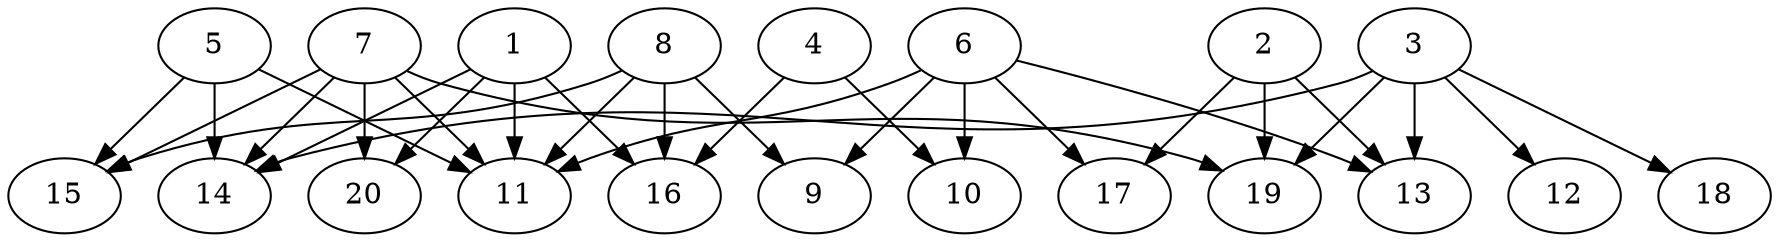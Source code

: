 // DAG automatically generated by daggen at Wed Jul 24 21:21:55 2019
// ./daggen --dot -n 20 --ccr 0.3 --fat 0.8 --regular 0.5 --density 0.6 --mindata 5242880 --maxdata 52428800 
digraph G {
  1 [size="63228587", alpha="0.03", expect_size="18968576"] 
  1 -> 11 [size ="18968576"]
  1 -> 14 [size ="18968576"]
  1 -> 16 [size ="18968576"]
  1 -> 20 [size ="18968576"]
  2 [size="152736427", alpha="0.08", expect_size="45820928"] 
  2 -> 13 [size ="45820928"]
  2 -> 17 [size ="45820928"]
  2 -> 19 [size ="45820928"]
  3 [size="143725227", alpha="0.08", expect_size="43117568"] 
  3 -> 12 [size ="43117568"]
  3 -> 13 [size ="43117568"]
  3 -> 14 [size ="43117568"]
  3 -> 18 [size ="43117568"]
  3 -> 19 [size ="43117568"]
  4 [size="40673280", alpha="0.09", expect_size="12201984"] 
  4 -> 10 [size ="12201984"]
  4 -> 16 [size ="12201984"]
  5 [size="161645227", alpha="0.18", expect_size="48493568"] 
  5 -> 11 [size ="48493568"]
  5 -> 14 [size ="48493568"]
  5 -> 15 [size ="48493568"]
  6 [size="143534080", alpha="0.01", expect_size="43060224"] 
  6 -> 9 [size ="43060224"]
  6 -> 10 [size ="43060224"]
  6 -> 11 [size ="43060224"]
  6 -> 13 [size ="43060224"]
  6 -> 17 [size ="43060224"]
  7 [size="63716693", alpha="0.13", expect_size="19115008"] 
  7 -> 11 [size ="19115008"]
  7 -> 14 [size ="19115008"]
  7 -> 15 [size ="19115008"]
  7 -> 19 [size ="19115008"]
  7 -> 20 [size ="19115008"]
  8 [size="101287253", alpha="0.18", expect_size="30386176"] 
  8 -> 9 [size ="30386176"]
  8 -> 11 [size ="30386176"]
  8 -> 15 [size ="30386176"]
  8 -> 16 [size ="30386176"]
  9 [size="86910293", alpha="0.05", expect_size="26073088"] 
  10 [size="57965227", alpha="0.11", expect_size="17389568"] 
  11 [size="49780053", alpha="0.18", expect_size="14934016"] 
  12 [size="71843840", alpha="0.01", expect_size="21553152"] 
  13 [size="131478187", alpha="0.19", expect_size="39443456"] 
  14 [size="37311147", alpha="0.09", expect_size="11193344"] 
  15 [size="105577813", alpha="0.10", expect_size="31673344"] 
  16 [size="90265600", alpha="0.17", expect_size="27079680"] 
  17 [size="96440320", alpha="0.07", expect_size="28932096"] 
  18 [size="38498987", alpha="0.18", expect_size="11549696"] 
  19 [size="21985280", alpha="0.10", expect_size="6595584"] 
  20 [size="60293120", alpha="0.04", expect_size="18087936"] 
}
